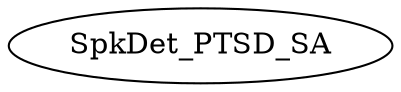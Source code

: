 /* Created by mdot for Matlab */
digraph m2html {

  SpkDet_PTSD_SA [URL="SpkDet_PTSD_SA.html"];
}